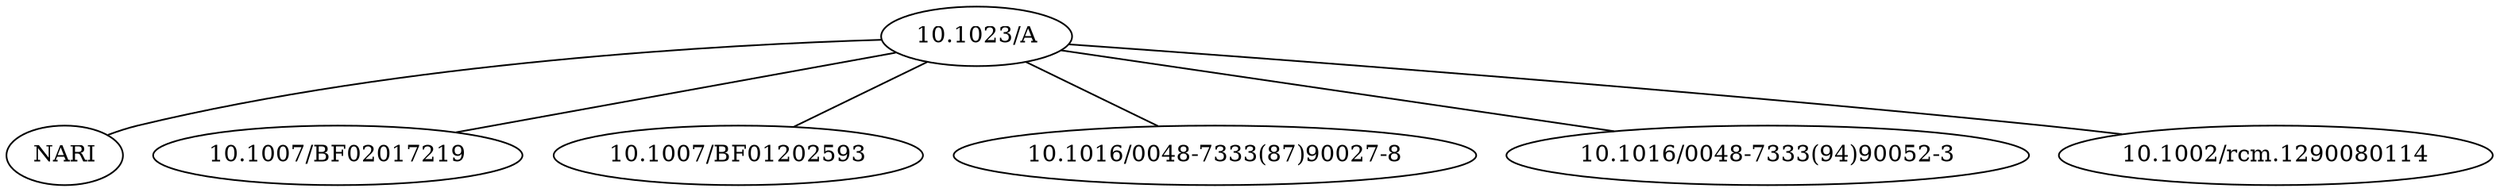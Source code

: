 strict graph mind_map206 {
	"10.1023/A" -- NARI
	"10.1023/A" -- "10.1007/BF02017219"
	"10.1023/A" -- "10.1007/BF01202593"
	"10.1023/A" -- "10.1016/0048-7333(87)90027-8"
	"10.1023/A" -- "10.1016/0048-7333(94)90052-3"
	"10.1023/A" -- "10.1002/rcm.1290080114"
}
